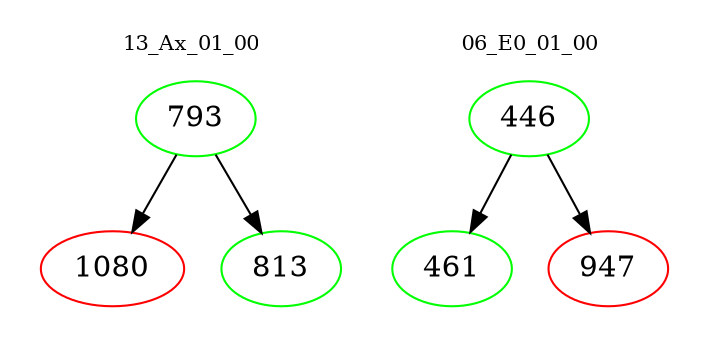 digraph{
subgraph cluster_0 {
color = white
label = "13_Ax_01_00";
fontsize=10;
T0_793 [label="793", color="green"]
T0_793 -> T0_1080 [color="black"]
T0_1080 [label="1080", color="red"]
T0_793 -> T0_813 [color="black"]
T0_813 [label="813", color="green"]
}
subgraph cluster_1 {
color = white
label = "06_E0_01_00";
fontsize=10;
T1_446 [label="446", color="green"]
T1_446 -> T1_461 [color="black"]
T1_461 [label="461", color="green"]
T1_446 -> T1_947 [color="black"]
T1_947 [label="947", color="red"]
}
}
